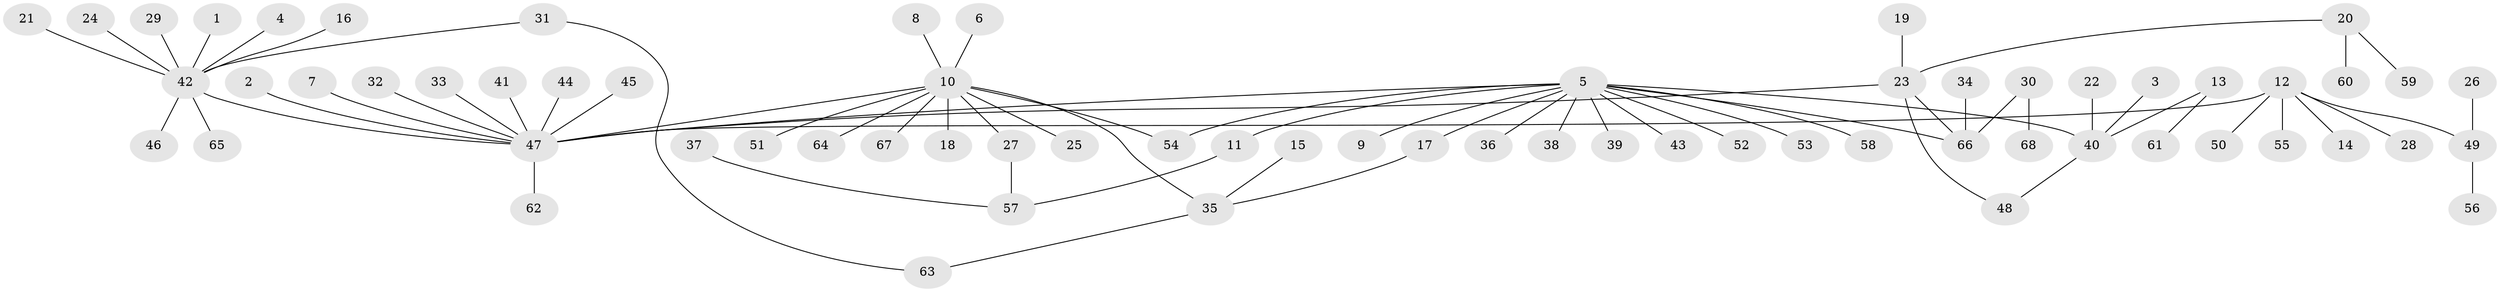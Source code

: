 // original degree distribution, {14: 0.010416666666666666, 12: 0.010416666666666666, 15: 0.010416666666666666, 6: 0.010416666666666666, 11: 0.010416666666666666, 3: 0.052083333333333336, 5: 0.03125, 2: 0.16666666666666666, 7: 0.010416666666666666, 1: 0.65625, 4: 0.03125}
// Generated by graph-tools (version 1.1) at 2025/36/03/04/25 23:36:46]
// undirected, 68 vertices, 73 edges
graph export_dot {
  node [color=gray90,style=filled];
  1;
  2;
  3;
  4;
  5;
  6;
  7;
  8;
  9;
  10;
  11;
  12;
  13;
  14;
  15;
  16;
  17;
  18;
  19;
  20;
  21;
  22;
  23;
  24;
  25;
  26;
  27;
  28;
  29;
  30;
  31;
  32;
  33;
  34;
  35;
  36;
  37;
  38;
  39;
  40;
  41;
  42;
  43;
  44;
  45;
  46;
  47;
  48;
  49;
  50;
  51;
  52;
  53;
  54;
  55;
  56;
  57;
  58;
  59;
  60;
  61;
  62;
  63;
  64;
  65;
  66;
  67;
  68;
  1 -- 42 [weight=1.0];
  2 -- 47 [weight=1.0];
  3 -- 40 [weight=1.0];
  4 -- 42 [weight=1.0];
  5 -- 9 [weight=1.0];
  5 -- 11 [weight=1.0];
  5 -- 17 [weight=1.0];
  5 -- 36 [weight=1.0];
  5 -- 38 [weight=1.0];
  5 -- 39 [weight=1.0];
  5 -- 40 [weight=1.0];
  5 -- 43 [weight=1.0];
  5 -- 47 [weight=1.0];
  5 -- 52 [weight=1.0];
  5 -- 53 [weight=1.0];
  5 -- 54 [weight=1.0];
  5 -- 58 [weight=1.0];
  5 -- 66 [weight=1.0];
  6 -- 10 [weight=1.0];
  7 -- 47 [weight=1.0];
  8 -- 10 [weight=1.0];
  10 -- 18 [weight=1.0];
  10 -- 25 [weight=1.0];
  10 -- 27 [weight=1.0];
  10 -- 35 [weight=1.0];
  10 -- 47 [weight=1.0];
  10 -- 51 [weight=1.0];
  10 -- 54 [weight=1.0];
  10 -- 64 [weight=1.0];
  10 -- 67 [weight=1.0];
  11 -- 57 [weight=1.0];
  12 -- 14 [weight=1.0];
  12 -- 28 [weight=1.0];
  12 -- 47 [weight=1.0];
  12 -- 49 [weight=1.0];
  12 -- 50 [weight=1.0];
  12 -- 55 [weight=1.0];
  13 -- 40 [weight=1.0];
  13 -- 61 [weight=1.0];
  15 -- 35 [weight=1.0];
  16 -- 42 [weight=1.0];
  17 -- 35 [weight=1.0];
  19 -- 23 [weight=1.0];
  20 -- 23 [weight=1.0];
  20 -- 59 [weight=1.0];
  20 -- 60 [weight=1.0];
  21 -- 42 [weight=1.0];
  22 -- 40 [weight=1.0];
  23 -- 47 [weight=1.0];
  23 -- 48 [weight=1.0];
  23 -- 66 [weight=1.0];
  24 -- 42 [weight=1.0];
  26 -- 49 [weight=1.0];
  27 -- 57 [weight=1.0];
  29 -- 42 [weight=1.0];
  30 -- 66 [weight=1.0];
  30 -- 68 [weight=1.0];
  31 -- 42 [weight=1.0];
  31 -- 63 [weight=1.0];
  32 -- 47 [weight=1.0];
  33 -- 47 [weight=1.0];
  34 -- 66 [weight=1.0];
  35 -- 63 [weight=1.0];
  37 -- 57 [weight=1.0];
  40 -- 48 [weight=1.0];
  41 -- 47 [weight=1.0];
  42 -- 46 [weight=1.0];
  42 -- 47 [weight=1.0];
  42 -- 65 [weight=1.0];
  44 -- 47 [weight=1.0];
  45 -- 47 [weight=1.0];
  47 -- 62 [weight=1.0];
  49 -- 56 [weight=1.0];
}
